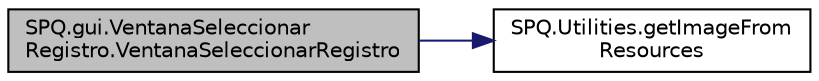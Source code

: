 digraph "SPQ.gui.VentanaSeleccionarRegistro.VentanaSeleccionarRegistro"
{
  edge [fontname="Helvetica",fontsize="10",labelfontname="Helvetica",labelfontsize="10"];
  node [fontname="Helvetica",fontsize="10",shape=record];
  rankdir="LR";
  Node0 [label="SPQ.gui.VentanaSeleccionar\lRegistro.VentanaSeleccionarRegistro",height=0.2,width=0.4,color="black", fillcolor="grey75", style="filled", fontcolor="black"];
  Node0 -> Node1 [color="midnightblue",fontsize="10",style="solid",fontname="Helvetica"];
  Node1 [label="SPQ.Utilities.getImageFrom\lResources",height=0.2,width=0.4,color="black", fillcolor="white", style="filled",URL="$class_s_p_q_1_1_utilities.html#a1ca9779d00f9480c9c0ccb654c558fbb"];
}
